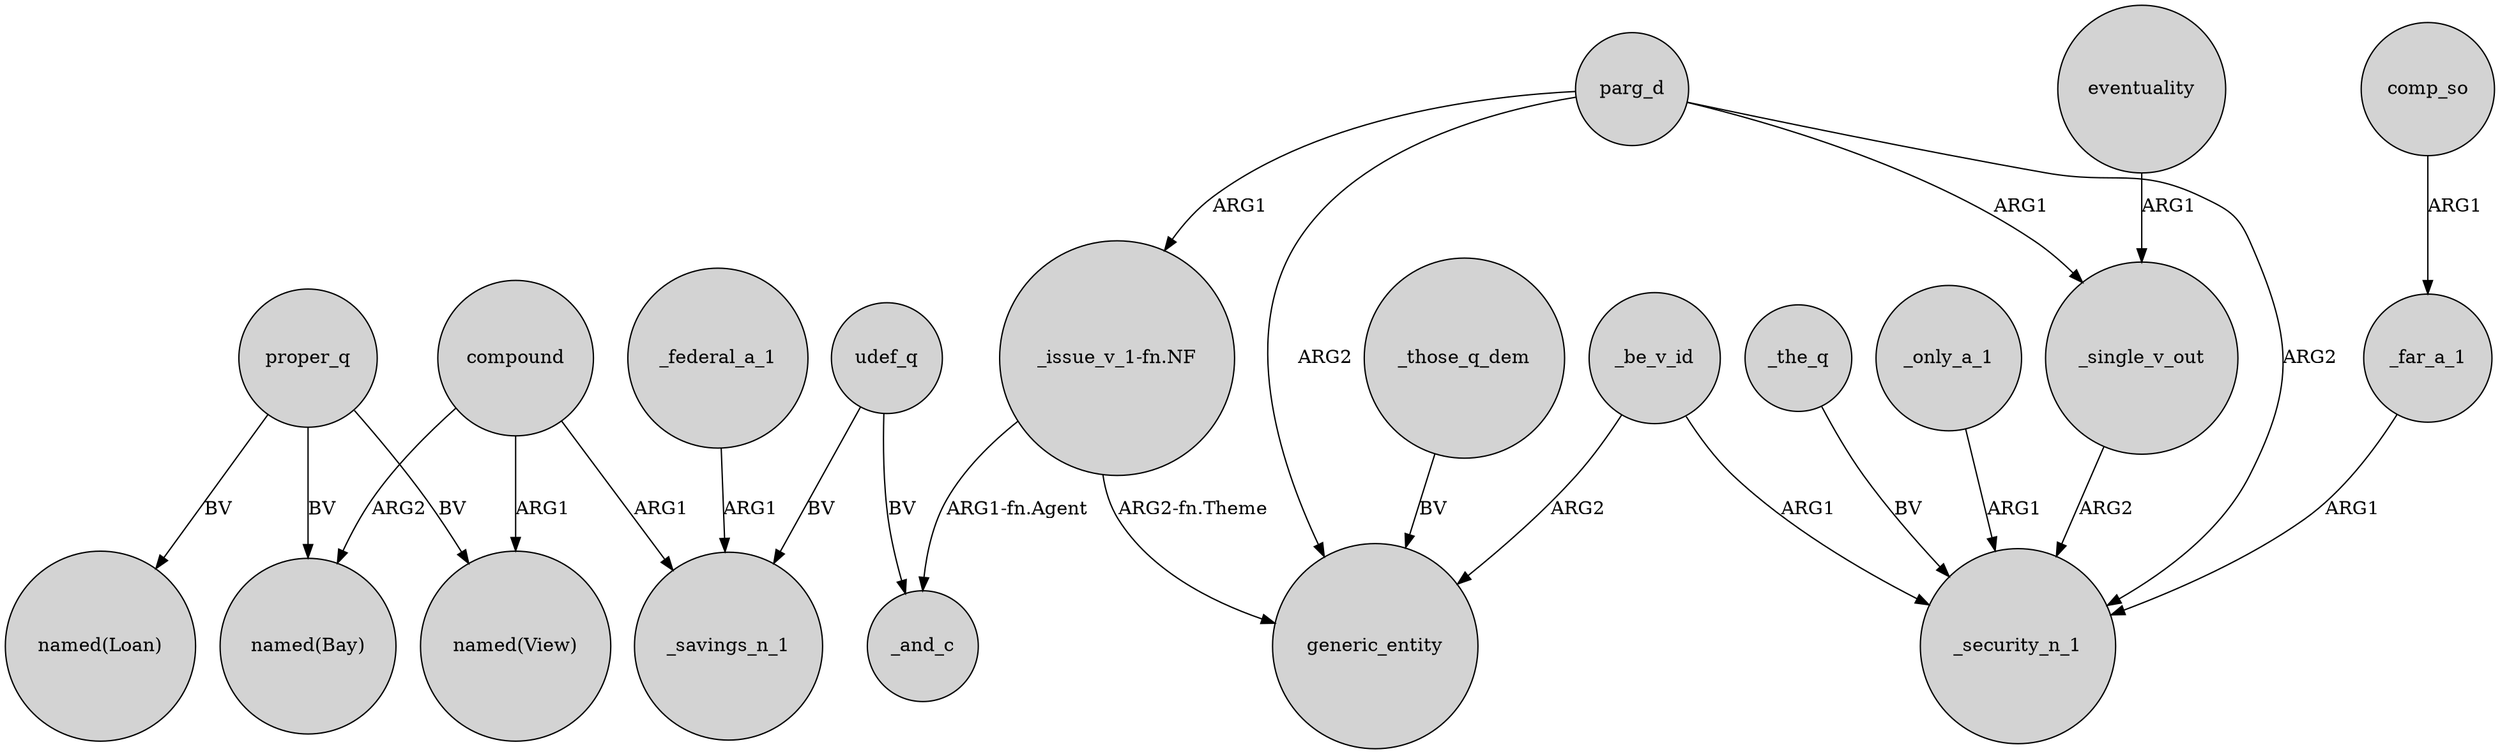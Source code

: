 digraph {
	node [shape=circle style=filled]
	proper_q -> "named(Bay)" [label=BV]
	parg_d -> generic_entity [label=ARG2]
	parg_d -> _single_v_out [label=ARG1]
	_federal_a_1 -> _savings_n_1 [label=ARG1]
	_single_v_out -> _security_n_1 [label=ARG2]
	parg_d -> _security_n_1 [label=ARG2]
	udef_q -> _savings_n_1 [label=BV]
	_be_v_id -> _security_n_1 [label=ARG1]
	_be_v_id -> generic_entity [label=ARG2]
	comp_so -> _far_a_1 [label=ARG1]
	_the_q -> _security_n_1 [label=BV]
	parg_d -> "_issue_v_1-fn.NF" [label=ARG1]
	eventuality -> _single_v_out [label=ARG1]
	_far_a_1 -> _security_n_1 [label=ARG1]
	_only_a_1 -> _security_n_1 [label=ARG1]
	compound -> _savings_n_1 [label=ARG1]
	compound -> "named(View)" [label=ARG1]
	"_issue_v_1-fn.NF" -> generic_entity [label="ARG2-fn.Theme"]
	compound -> "named(Bay)" [label=ARG2]
	"_issue_v_1-fn.NF" -> _and_c [label="ARG1-fn.Agent"]
	proper_q -> "named(Loan)" [label=BV]
	udef_q -> _and_c [label=BV]
	_those_q_dem -> generic_entity [label=BV]
	proper_q -> "named(View)" [label=BV]
}
